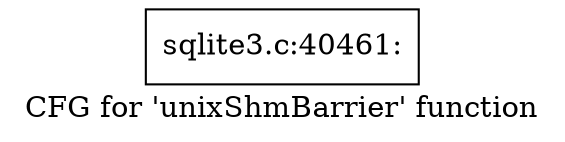 digraph "CFG for 'unixShmBarrier' function" {
	label="CFG for 'unixShmBarrier' function";

	Node0x55c0f713eea0 [shape=record,label="{sqlite3.c:40461:}"];
}
